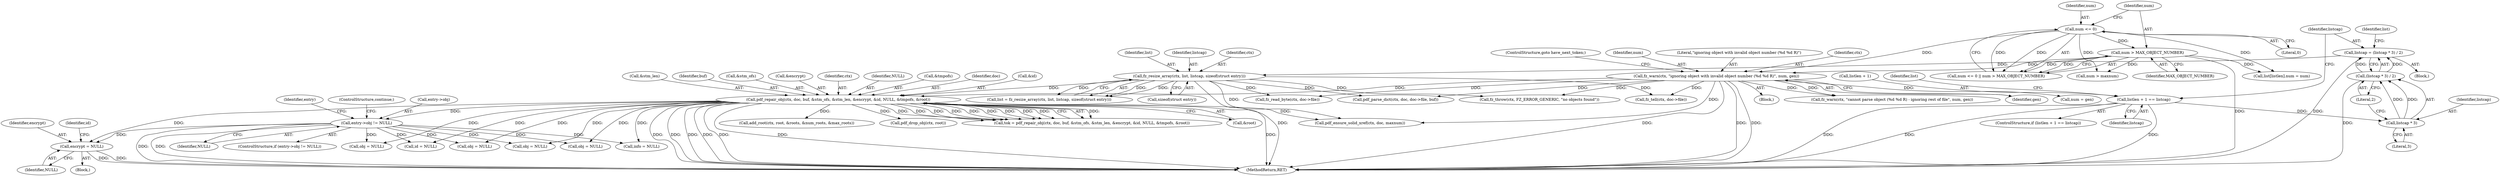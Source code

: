 digraph "0_ghostscript_1e03c06456d997435019fb3526fa2d4be7dbc6ec_0@API" {
"1001015" [label="(Call,encrypt = NULL)"];
"1000382" [label="(Call,pdf_repair_obj(ctx, doc, buf, &stm_ofs, &stm_len, &encrypt, &id, NULL, &tmpofs, &root))"];
"1000466" [label="(Call,fz_resize_array(ctx, list, listcap, sizeof(struct entry)))"];
"1000457" [label="(Call,listcap = (listcap * 3) / 2)"];
"1000459" [label="(Call,(listcap * 3) / 2)"];
"1000460" [label="(Call,listcap * 3)"];
"1000451" [label="(Call,listlen + 1 == listcap)"];
"1000438" [label="(Call,fz_warn(ctx, \"ignoring object with invalid object number (%d %d R)\", num, gen))"];
"1000431" [label="(Call,num <= 0)"];
"1000434" [label="(Call,num > MAX_OBJECT_NUMBER)"];
"1000675" [label="(Call,entry->obj != NULL)"];
"1000439" [label="(Identifier,ctx)"];
"1000436" [label="(Identifier,MAX_OBJECT_NUMBER)"];
"1000674" [label="(ControlStructure,if (entry->obj != NULL))"];
"1000388" [label="(Call,&stm_len)"];
"1000382" [label="(Call,pdf_repair_obj(ctx, doc, buf, &stm_ofs, &stm_len, &encrypt, &id, NULL, &tmpofs, &root))"];
"1000385" [label="(Identifier,buf)"];
"1000467" [label="(Identifier,ctx)"];
"1000437" [label="(Block,)"];
"1000683" [label="(Identifier,entry)"];
"1001017" [label="(Identifier,NULL)"];
"1001062" [label="(MethodReturn,RET)"];
"1000464" [label="(Call,list = fz_resize_array(ctx, list, listcap, sizeof(struct entry)))"];
"1000526" [label="(Call,pdf_parse_dict(ctx, doc, doc->file, buf))"];
"1000462" [label="(Literal,3)"];
"1000475" [label="(Identifier,list)"];
"1000401" [label="(Call,add_root(ctx, root, &roots, &num_roots, &max_roots))"];
"1000411" [label="(Call,pdf_drop_obj(ctx, root))"];
"1000900" [label="(Call,obj = NULL)"];
"1000386" [label="(Call,&stm_ofs)"];
"1000380" [label="(Call,tok = pdf_repair_obj(ctx, doc, buf, &stm_ofs, &stm_len, &encrypt, &id, NULL, &tmpofs, &root))"];
"1000458" [label="(Identifier,listcap)"];
"1000680" [label="(ControlStructure,continue;)"];
"1000443" [label="(ControlStructure,goto have_next_token;)"];
"1000466" [label="(Call,fz_resize_array(ctx, list, listcap, sizeof(struct entry)))"];
"1000456" [label="(Block,)"];
"1000432" [label="(Identifier,num)"];
"1000468" [label="(Identifier,list)"];
"1000457" [label="(Call,listcap = (listcap * 3) / 2)"];
"1000650" [label="(Call,fz_throw(ctx, FZ_ERROR_GENERIC, \"no objects found\"))"];
"1000465" [label="(Identifier,list)"];
"1000390" [label="(Call,&encrypt)"];
"1000299" [label="(Call,fz_tell(ctx, doc->file))"];
"1000460" [label="(Call,listcap * 3)"];
"1000452" [label="(Call,listlen + 1)"];
"1000441" [label="(Identifier,num)"];
"1000472" [label="(Call,list[listlen].num = num)"];
"1000461" [label="(Identifier,listcap)"];
"1000635" [label="(Call,fz_read_byte(ctx, doc->file))"];
"1000676" [label="(Call,entry->obj)"];
"1000433" [label="(Literal,0)"];
"1001015" [label="(Call,encrypt = NULL)"];
"1000470" [label="(Call,sizeof(struct entry))"];
"1000397" [label="(Call,&root)"];
"1000451" [label="(Call,listlen + 1 == listcap)"];
"1001043" [label="(Call,obj = NULL)"];
"1000423" [label="(Call,fz_warn(ctx, \"cannot parse object (%d %d R) - ignoring rest of file\", num, gen))"];
"1001056" [label="(Call,id = NULL)"];
"1001016" [label="(Identifier,encrypt)"];
"1000979" [label="(Block,)"];
"1000679" [label="(Identifier,NULL)"];
"1001019" [label="(Identifier,id)"];
"1000921" [label="(Call,obj = NULL)"];
"1000383" [label="(Identifier,ctx)"];
"1000434" [label="(Call,num > MAX_OBJECT_NUMBER)"];
"1000654" [label="(Call,pdf_ensure_solid_xref(ctx, doc, maxnum))"];
"1000450" [label="(ControlStructure,if (listlen + 1 == listcap))"];
"1000438" [label="(Call,fz_warn(ctx, \"ignoring object with invalid object number (%d %d R)\", num, gen))"];
"1000463" [label="(Literal,2)"];
"1000430" [label="(Call,num <= 0 || num > MAX_OBJECT_NUMBER)"];
"1000510" [label="(Call,num > maxnum)"];
"1000974" [label="(Call,info = NULL)"];
"1001002" [label="(Call,obj = NULL)"];
"1000469" [label="(Identifier,listcap)"];
"1000455" [label="(Identifier,listcap)"];
"1000440" [label="(Literal,\"ignoring object with invalid object number (%d %d R)\")"];
"1000431" [label="(Call,num <= 0)"];
"1000394" [label="(Identifier,NULL)"];
"1000395" [label="(Call,&tmpofs)"];
"1000459" [label="(Call,(listcap * 3) / 2)"];
"1000675" [label="(Call,entry->obj != NULL)"];
"1000442" [label="(Identifier,gen)"];
"1000352" [label="(Call,num = gen)"];
"1000435" [label="(Identifier,num)"];
"1000384" [label="(Identifier,doc)"];
"1000392" [label="(Call,&id)"];
"1001015" -> "1000979"  [label="AST: "];
"1001015" -> "1001017"  [label="CFG: "];
"1001016" -> "1001015"  [label="AST: "];
"1001017" -> "1001015"  [label="AST: "];
"1001019" -> "1001015"  [label="CFG: "];
"1001015" -> "1001062"  [label="DDG: "];
"1001015" -> "1001062"  [label="DDG: "];
"1000382" -> "1001015"  [label="DDG: "];
"1000675" -> "1001015"  [label="DDG: "];
"1000382" -> "1000380"  [label="AST: "];
"1000382" -> "1000397"  [label="CFG: "];
"1000383" -> "1000382"  [label="AST: "];
"1000384" -> "1000382"  [label="AST: "];
"1000385" -> "1000382"  [label="AST: "];
"1000386" -> "1000382"  [label="AST: "];
"1000388" -> "1000382"  [label="AST: "];
"1000390" -> "1000382"  [label="AST: "];
"1000392" -> "1000382"  [label="AST: "];
"1000394" -> "1000382"  [label="AST: "];
"1000395" -> "1000382"  [label="AST: "];
"1000397" -> "1000382"  [label="AST: "];
"1000380" -> "1000382"  [label="CFG: "];
"1000382" -> "1001062"  [label="DDG: "];
"1000382" -> "1001062"  [label="DDG: "];
"1000382" -> "1001062"  [label="DDG: "];
"1000382" -> "1001062"  [label="DDG: "];
"1000382" -> "1001062"  [label="DDG: "];
"1000382" -> "1001062"  [label="DDG: "];
"1000382" -> "1001062"  [label="DDG: "];
"1000382" -> "1000380"  [label="DDG: "];
"1000382" -> "1000380"  [label="DDG: "];
"1000382" -> "1000380"  [label="DDG: "];
"1000382" -> "1000380"  [label="DDG: "];
"1000382" -> "1000380"  [label="DDG: "];
"1000382" -> "1000380"  [label="DDG: "];
"1000382" -> "1000380"  [label="DDG: "];
"1000382" -> "1000380"  [label="DDG: "];
"1000382" -> "1000380"  [label="DDG: "];
"1000382" -> "1000380"  [label="DDG: "];
"1000466" -> "1000382"  [label="DDG: "];
"1000438" -> "1000382"  [label="DDG: "];
"1000382" -> "1000401"  [label="DDG: "];
"1000382" -> "1000411"  [label="DDG: "];
"1000382" -> "1000654"  [label="DDG: "];
"1000382" -> "1000675"  [label="DDG: "];
"1000382" -> "1000900"  [label="DDG: "];
"1000382" -> "1000921"  [label="DDG: "];
"1000382" -> "1000974"  [label="DDG: "];
"1000382" -> "1001002"  [label="DDG: "];
"1000382" -> "1001043"  [label="DDG: "];
"1000382" -> "1001056"  [label="DDG: "];
"1000466" -> "1000464"  [label="AST: "];
"1000466" -> "1000470"  [label="CFG: "];
"1000467" -> "1000466"  [label="AST: "];
"1000468" -> "1000466"  [label="AST: "];
"1000469" -> "1000466"  [label="AST: "];
"1000470" -> "1000466"  [label="AST: "];
"1000464" -> "1000466"  [label="CFG: "];
"1000466" -> "1001062"  [label="DDG: "];
"1000466" -> "1000299"  [label="DDG: "];
"1000466" -> "1000464"  [label="DDG: "];
"1000466" -> "1000464"  [label="DDG: "];
"1000466" -> "1000464"  [label="DDG: "];
"1000457" -> "1000466"  [label="DDG: "];
"1000466" -> "1000526"  [label="DDG: "];
"1000466" -> "1000635"  [label="DDG: "];
"1000466" -> "1000650"  [label="DDG: "];
"1000466" -> "1000654"  [label="DDG: "];
"1000457" -> "1000456"  [label="AST: "];
"1000457" -> "1000459"  [label="CFG: "];
"1000458" -> "1000457"  [label="AST: "];
"1000459" -> "1000457"  [label="AST: "];
"1000465" -> "1000457"  [label="CFG: "];
"1000457" -> "1001062"  [label="DDG: "];
"1000459" -> "1000457"  [label="DDG: "];
"1000459" -> "1000457"  [label="DDG: "];
"1000459" -> "1000463"  [label="CFG: "];
"1000460" -> "1000459"  [label="AST: "];
"1000463" -> "1000459"  [label="AST: "];
"1000459" -> "1001062"  [label="DDG: "];
"1000460" -> "1000459"  [label="DDG: "];
"1000460" -> "1000459"  [label="DDG: "];
"1000460" -> "1000462"  [label="CFG: "];
"1000461" -> "1000460"  [label="AST: "];
"1000462" -> "1000460"  [label="AST: "];
"1000463" -> "1000460"  [label="CFG: "];
"1000451" -> "1000460"  [label="DDG: "];
"1000451" -> "1000450"  [label="AST: "];
"1000451" -> "1000455"  [label="CFG: "];
"1000452" -> "1000451"  [label="AST: "];
"1000455" -> "1000451"  [label="AST: "];
"1000458" -> "1000451"  [label="CFG: "];
"1000475" -> "1000451"  [label="CFG: "];
"1000451" -> "1001062"  [label="DDG: "];
"1000451" -> "1001062"  [label="DDG: "];
"1000451" -> "1001062"  [label="DDG: "];
"1000438" -> "1000437"  [label="AST: "];
"1000438" -> "1000442"  [label="CFG: "];
"1000439" -> "1000438"  [label="AST: "];
"1000440" -> "1000438"  [label="AST: "];
"1000441" -> "1000438"  [label="AST: "];
"1000442" -> "1000438"  [label="AST: "];
"1000443" -> "1000438"  [label="CFG: "];
"1000438" -> "1001062"  [label="DDG: "];
"1000438" -> "1001062"  [label="DDG: "];
"1000438" -> "1001062"  [label="DDG: "];
"1000438" -> "1000299"  [label="DDG: "];
"1000438" -> "1000352"  [label="DDG: "];
"1000438" -> "1000423"  [label="DDG: "];
"1000438" -> "1000423"  [label="DDG: "];
"1000431" -> "1000438"  [label="DDG: "];
"1000434" -> "1000438"  [label="DDG: "];
"1000438" -> "1000526"  [label="DDG: "];
"1000438" -> "1000635"  [label="DDG: "];
"1000438" -> "1000650"  [label="DDG: "];
"1000438" -> "1000654"  [label="DDG: "];
"1000431" -> "1000430"  [label="AST: "];
"1000431" -> "1000433"  [label="CFG: "];
"1000432" -> "1000431"  [label="AST: "];
"1000433" -> "1000431"  [label="AST: "];
"1000435" -> "1000431"  [label="CFG: "];
"1000430" -> "1000431"  [label="CFG: "];
"1000431" -> "1000430"  [label="DDG: "];
"1000431" -> "1000430"  [label="DDG: "];
"1000431" -> "1000434"  [label="DDG: "];
"1000431" -> "1000472"  [label="DDG: "];
"1000431" -> "1000510"  [label="DDG: "];
"1000434" -> "1000430"  [label="AST: "];
"1000434" -> "1000436"  [label="CFG: "];
"1000435" -> "1000434"  [label="AST: "];
"1000436" -> "1000434"  [label="AST: "];
"1000430" -> "1000434"  [label="CFG: "];
"1000434" -> "1001062"  [label="DDG: "];
"1000434" -> "1000430"  [label="DDG: "];
"1000434" -> "1000430"  [label="DDG: "];
"1000434" -> "1000472"  [label="DDG: "];
"1000434" -> "1000510"  [label="DDG: "];
"1000675" -> "1000674"  [label="AST: "];
"1000675" -> "1000679"  [label="CFG: "];
"1000676" -> "1000675"  [label="AST: "];
"1000679" -> "1000675"  [label="AST: "];
"1000680" -> "1000675"  [label="CFG: "];
"1000683" -> "1000675"  [label="CFG: "];
"1000675" -> "1001062"  [label="DDG: "];
"1000675" -> "1001062"  [label="DDG: "];
"1000675" -> "1000900"  [label="DDG: "];
"1000675" -> "1000921"  [label="DDG: "];
"1000675" -> "1000974"  [label="DDG: "];
"1000675" -> "1001002"  [label="DDG: "];
"1000675" -> "1001043"  [label="DDG: "];
"1000675" -> "1001056"  [label="DDG: "];
}
